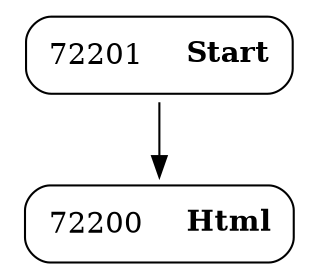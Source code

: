 digraph ast {
node [shape=none];
72201 [label=<<TABLE border='1' cellspacing='0' cellpadding='10' style='rounded' ><TR><TD border='0'>72201</TD><TD border='0'><B>Start</B></TD></TR></TABLE>>];
72201 -> 72200 [weight=2];
72200 [label=<<TABLE border='1' cellspacing='0' cellpadding='10' style='rounded' ><TR><TD border='0'>72200</TD><TD border='0'><B>Html</B></TD></TR></TABLE>>];
}
